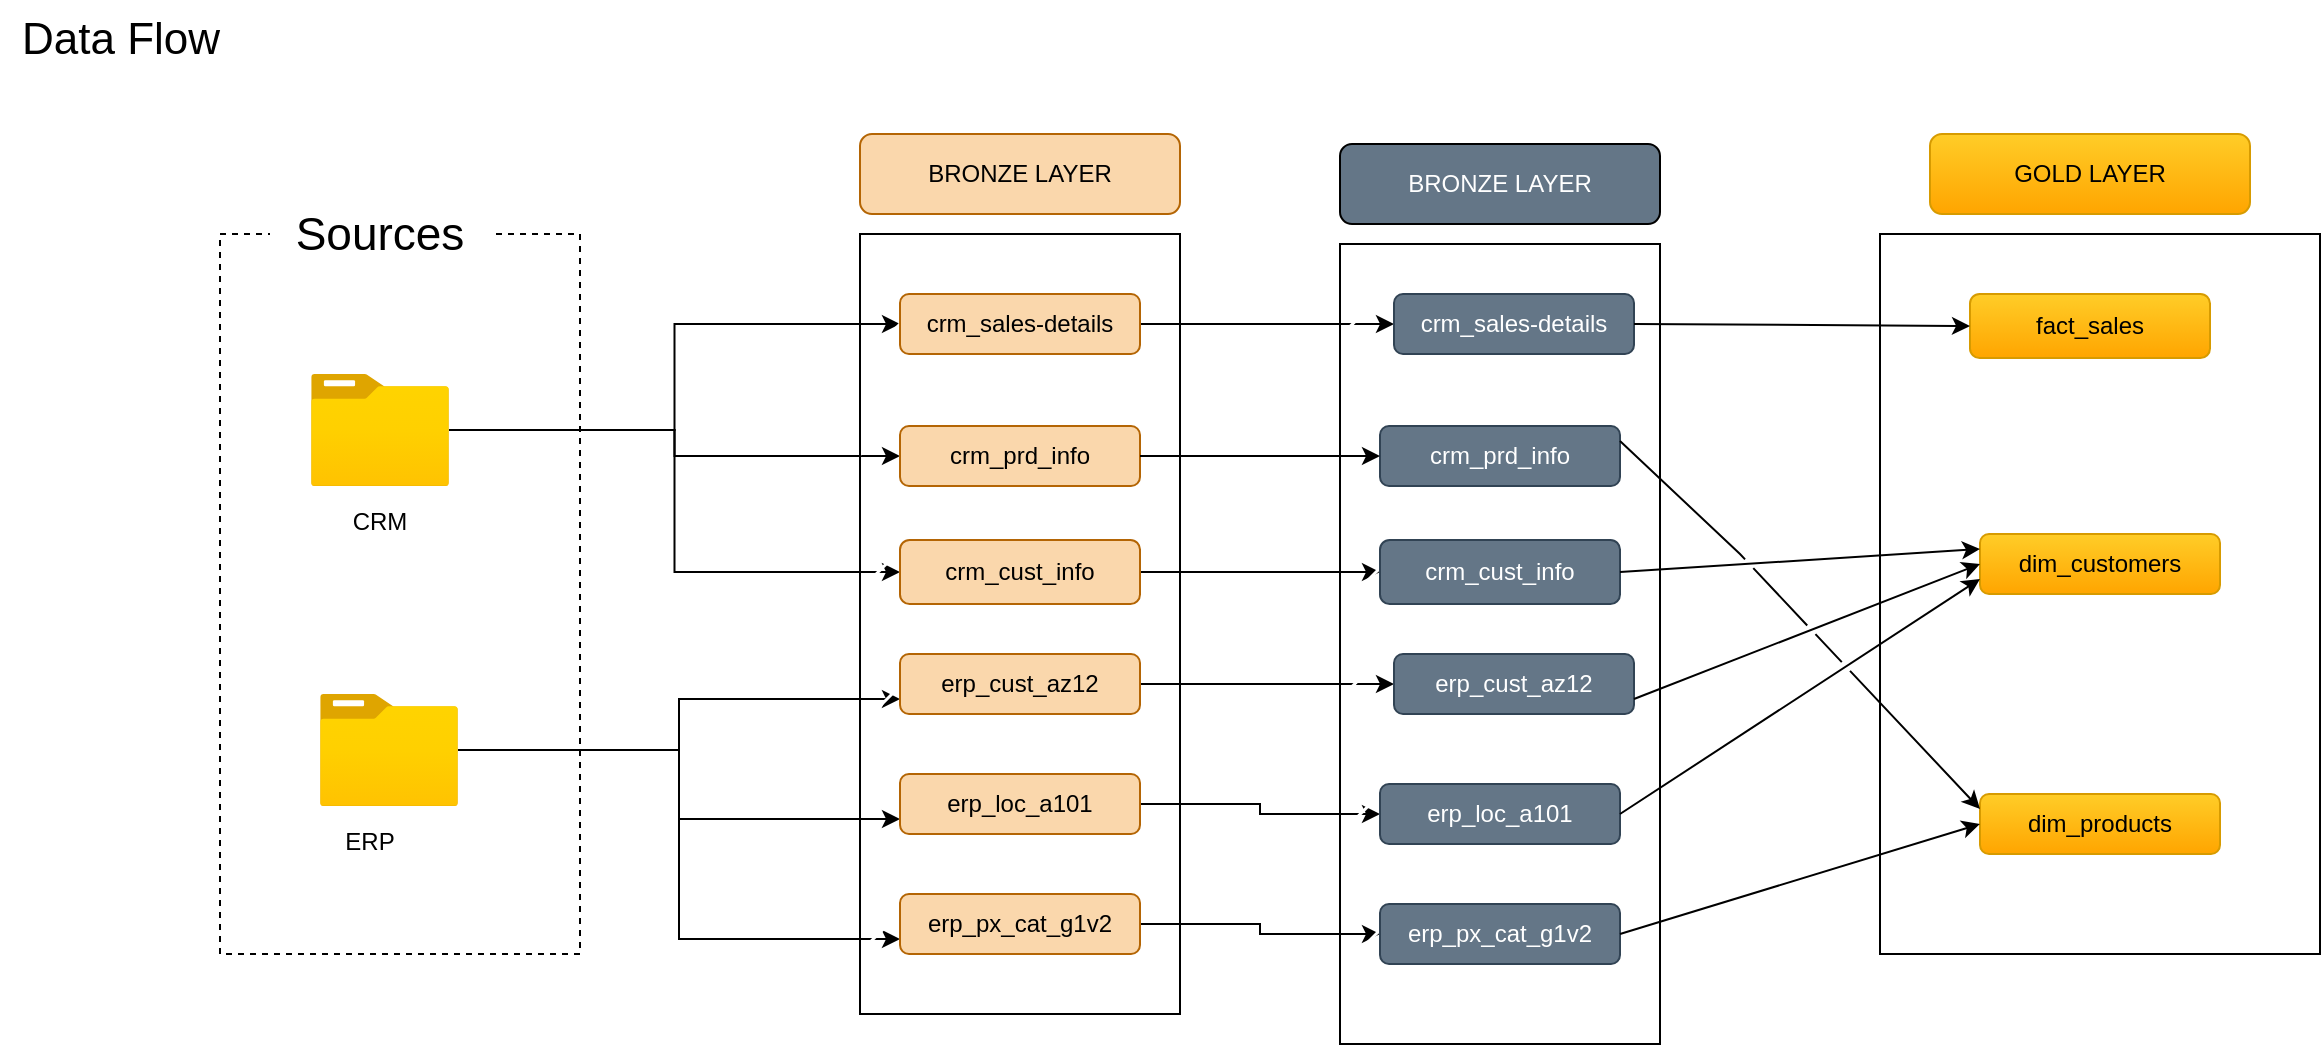 <mxfile version="26.2.15">
  <diagram name="Page-1" id="1mJDodwC2UQsbR1L6zvY">
    <mxGraphModel dx="786" dy="516" grid="1" gridSize="10" guides="1" tooltips="1" connect="1" arrows="1" fold="1" page="1" pageScale="1" pageWidth="827" pageHeight="1169" math="0" shadow="0">
      <root>
        <mxCell id="0" />
        <mxCell id="1" parent="0" />
        <mxCell id="lgsPyOXCFTLLYFmnP0r0-1" value="" style="rounded=0;whiteSpace=wrap;html=1;fillColor=none;dashed=1;" parent="1" vertex="1">
          <mxGeometry x="120" y="120" width="180" height="360" as="geometry" />
        </mxCell>
        <mxCell id="lgsPyOXCFTLLYFmnP0r0-2" value="&lt;font style=&quot;font-size: 23px;&quot;&gt;Sources&lt;/font&gt;" style="rounded=1;whiteSpace=wrap;html=1;strokeColor=none;" parent="1" vertex="1">
          <mxGeometry x="145" y="100" width="110" height="40" as="geometry" />
        </mxCell>
        <mxCell id="lgsPyOXCFTLLYFmnP0r0-23" style="edgeStyle=orthogonalEdgeStyle;rounded=0;orthogonalLoop=1;jettySize=auto;html=1;entryX=0;entryY=0.5;entryDx=0;entryDy=0;" parent="1" source="lgsPyOXCFTLLYFmnP0r0-3" target="lgsPyOXCFTLLYFmnP0r0-16" edge="1">
          <mxGeometry relative="1" as="geometry" />
        </mxCell>
        <mxCell id="lgsPyOXCFTLLYFmnP0r0-24" style="edgeStyle=orthogonalEdgeStyle;rounded=0;orthogonalLoop=1;jettySize=auto;html=1;" parent="1" source="lgsPyOXCFTLLYFmnP0r0-3" target="lgsPyOXCFTLLYFmnP0r0-17" edge="1">
          <mxGeometry relative="1" as="geometry" />
        </mxCell>
        <mxCell id="lgsPyOXCFTLLYFmnP0r0-25" style="edgeStyle=orthogonalEdgeStyle;rounded=0;orthogonalLoop=1;jettySize=auto;html=1;entryX=0;entryY=0.5;entryDx=0;entryDy=0;" parent="1" source="lgsPyOXCFTLLYFmnP0r0-3" target="lgsPyOXCFTLLYFmnP0r0-18" edge="1">
          <mxGeometry relative="1" as="geometry" />
        </mxCell>
        <mxCell id="lgsPyOXCFTLLYFmnP0r0-3" value="" style="image;aspect=fixed;html=1;points=[];align=center;fontSize=12;image=img/lib/azure2/general/Folder_Blank.svg;" parent="1" vertex="1">
          <mxGeometry x="165.5" y="190" width="69" height="56.0" as="geometry" />
        </mxCell>
        <mxCell id="lgsPyOXCFTLLYFmnP0r0-26" style="edgeStyle=orthogonalEdgeStyle;rounded=0;orthogonalLoop=1;jettySize=auto;html=1;entryX=0;entryY=0.75;entryDx=0;entryDy=0;" parent="1" source="lgsPyOXCFTLLYFmnP0r0-4" target="lgsPyOXCFTLLYFmnP0r0-19" edge="1">
          <mxGeometry relative="1" as="geometry" />
        </mxCell>
        <mxCell id="lgsPyOXCFTLLYFmnP0r0-27" style="edgeStyle=orthogonalEdgeStyle;rounded=0;orthogonalLoop=1;jettySize=auto;html=1;entryX=0;entryY=0.75;entryDx=0;entryDy=0;" parent="1" source="lgsPyOXCFTLLYFmnP0r0-4" target="lgsPyOXCFTLLYFmnP0r0-20" edge="1">
          <mxGeometry relative="1" as="geometry" />
        </mxCell>
        <mxCell id="lgsPyOXCFTLLYFmnP0r0-28" style="edgeStyle=orthogonalEdgeStyle;rounded=0;orthogonalLoop=1;jettySize=auto;html=1;entryX=0;entryY=0.75;entryDx=0;entryDy=0;" parent="1" source="lgsPyOXCFTLLYFmnP0r0-4" target="lgsPyOXCFTLLYFmnP0r0-22" edge="1">
          <mxGeometry relative="1" as="geometry" />
        </mxCell>
        <mxCell id="lgsPyOXCFTLLYFmnP0r0-4" value="" style="image;aspect=fixed;html=1;points=[];align=center;fontSize=12;image=img/lib/azure2/general/Folder_Blank.svg;" parent="1" vertex="1">
          <mxGeometry x="170" y="350" width="69" height="56.0" as="geometry" />
        </mxCell>
        <mxCell id="lgsPyOXCFTLLYFmnP0r0-6" value="ERP" style="whiteSpace=wrap;html=1;verticalAlign=top;labelBackgroundColor=default;strokeColor=none;" parent="1" vertex="1">
          <mxGeometry x="170" y="410" width="50" height="20" as="geometry" />
        </mxCell>
        <mxCell id="lgsPyOXCFTLLYFmnP0r0-11" value="CRM" style="whiteSpace=wrap;html=1;verticalAlign=top;labelBackgroundColor=default;strokeColor=none;" parent="1" vertex="1">
          <mxGeometry x="168" y="250" width="64" height="20" as="geometry" />
        </mxCell>
        <mxCell id="lgsPyOXCFTLLYFmnP0r0-14" value="" style="rounded=0;whiteSpace=wrap;html=1;fillStyle=hatch;" parent="1" vertex="1">
          <mxGeometry x="440" y="120" width="160" height="390" as="geometry" />
        </mxCell>
        <mxCell id="lgsPyOXCFTLLYFmnP0r0-15" value="BRONZE LAYER" style="rounded=1;whiteSpace=wrap;html=1;fillColor=#647687;strokeColor=default;fontColor=#ffffff;" parent="1" vertex="1">
          <mxGeometry x="680" y="75" width="160" height="40" as="geometry" />
        </mxCell>
        <mxCell id="GjvaQLcrxtEalhyeeRgq-12" style="edgeStyle=orthogonalEdgeStyle;rounded=0;orthogonalLoop=1;jettySize=auto;html=1;exitX=1;exitY=0.5;exitDx=0;exitDy=0;" parent="1" source="lgsPyOXCFTLLYFmnP0r0-16" target="GjvaQLcrxtEalhyeeRgq-3" edge="1">
          <mxGeometry relative="1" as="geometry" />
        </mxCell>
        <mxCell id="lgsPyOXCFTLLYFmnP0r0-16" value="crm_cust_info" style="rounded=1;whiteSpace=wrap;html=1;fillColor=#fad7ac;strokeColor=#b46504;" parent="1" vertex="1">
          <mxGeometry x="460" y="273" width="120" height="32" as="geometry" />
        </mxCell>
        <mxCell id="lgsPyOXCFTLLYFmnP0r0-17" value="crm_prd_info" style="rounded=1;whiteSpace=wrap;html=1;fillColor=#fad7ac;strokeColor=#b46504;" parent="1" vertex="1">
          <mxGeometry x="460" y="216" width="120" height="30" as="geometry" />
        </mxCell>
        <mxCell id="GjvaQLcrxtEalhyeeRgq-19" style="edgeStyle=orthogonalEdgeStyle;rounded=0;orthogonalLoop=1;jettySize=auto;html=1;exitX=1;exitY=0.5;exitDx=0;exitDy=0;entryX=0;entryY=0.5;entryDx=0;entryDy=0;" parent="1" source="lgsPyOXCFTLLYFmnP0r0-18" target="GjvaQLcrxtEalhyeeRgq-5" edge="1">
          <mxGeometry relative="1" as="geometry" />
        </mxCell>
        <mxCell id="lgsPyOXCFTLLYFmnP0r0-18" value="crm_sales-details" style="rounded=1;whiteSpace=wrap;html=1;fillColor=#fad7ac;strokeColor=#b46504;" parent="1" vertex="1">
          <mxGeometry x="460" y="150" width="120" height="30" as="geometry" />
        </mxCell>
        <mxCell id="GjvaQLcrxtEalhyeeRgq-23" style="edgeStyle=orthogonalEdgeStyle;rounded=0;orthogonalLoop=1;jettySize=auto;html=1;exitX=1;exitY=0.5;exitDx=0;exitDy=0;entryX=0;entryY=0.5;entryDx=0;entryDy=0;" parent="1" source="lgsPyOXCFTLLYFmnP0r0-19" target="GjvaQLcrxtEalhyeeRgq-6" edge="1">
          <mxGeometry relative="1" as="geometry" />
        </mxCell>
        <mxCell id="lgsPyOXCFTLLYFmnP0r0-19" value="erp_cust_az12" style="rounded=1;whiteSpace=wrap;html=1;fillColor=#fad7ac;strokeColor=#b46504;" parent="1" vertex="1">
          <mxGeometry x="460" y="330" width="120" height="30" as="geometry" />
        </mxCell>
        <mxCell id="GjvaQLcrxtEalhyeeRgq-24" style="edgeStyle=orthogonalEdgeStyle;rounded=0;orthogonalLoop=1;jettySize=auto;html=1;exitX=1;exitY=0.5;exitDx=0;exitDy=0;entryX=0;entryY=0.5;entryDx=0;entryDy=0;" parent="1" source="lgsPyOXCFTLLYFmnP0r0-20" target="GjvaQLcrxtEalhyeeRgq-7" edge="1">
          <mxGeometry relative="1" as="geometry" />
        </mxCell>
        <mxCell id="lgsPyOXCFTLLYFmnP0r0-20" value="erp_loc_a101" style="rounded=1;whiteSpace=wrap;html=1;fillColor=#fad7ac;strokeColor=#b46504;" parent="1" vertex="1">
          <mxGeometry x="460" y="390" width="120" height="30" as="geometry" />
        </mxCell>
        <mxCell id="lgsPyOXCFTLLYFmnP0r0-21" style="edgeStyle=orthogonalEdgeStyle;rounded=0;orthogonalLoop=1;jettySize=auto;html=1;exitX=0.5;exitY=1;exitDx=0;exitDy=0;" parent="1" source="lgsPyOXCFTLLYFmnP0r0-19" target="lgsPyOXCFTLLYFmnP0r0-19" edge="1">
          <mxGeometry relative="1" as="geometry" />
        </mxCell>
        <mxCell id="GjvaQLcrxtEalhyeeRgq-25" style="edgeStyle=orthogonalEdgeStyle;rounded=0;orthogonalLoop=1;jettySize=auto;html=1;exitX=1;exitY=0.5;exitDx=0;exitDy=0;entryX=0;entryY=0.5;entryDx=0;entryDy=0;" parent="1" source="lgsPyOXCFTLLYFmnP0r0-22" target="GjvaQLcrxtEalhyeeRgq-9" edge="1">
          <mxGeometry relative="1" as="geometry" />
        </mxCell>
        <mxCell id="lgsPyOXCFTLLYFmnP0r0-22" value="erp_px_cat_g1v2" style="rounded=1;whiteSpace=wrap;html=1;fillColor=#fad7ac;strokeColor=#b46504;" parent="1" vertex="1">
          <mxGeometry x="460" y="450" width="120" height="30" as="geometry" />
        </mxCell>
        <mxCell id="GjvaQLcrxtEalhyeeRgq-1" value="" style="rounded=0;whiteSpace=wrap;html=1;fillStyle=hatch;" parent="1" vertex="1">
          <mxGeometry x="680" y="125" width="160" height="400" as="geometry" />
        </mxCell>
        <mxCell id="GjvaQLcrxtEalhyeeRgq-2" value="BRONZE LAYER" style="rounded=1;whiteSpace=wrap;html=1;fillColor=#fad7ac;strokeColor=#b46504;" parent="1" vertex="1">
          <mxGeometry x="440" y="70" width="160" height="40" as="geometry" />
        </mxCell>
        <mxCell id="GjvaQLcrxtEalhyeeRgq-3" value="crm_cust_info" style="rounded=1;whiteSpace=wrap;html=1;fillColor=#647687;strokeColor=#314354;fontColor=#ffffff;" parent="1" vertex="1">
          <mxGeometry x="700" y="273" width="120" height="32" as="geometry" />
        </mxCell>
        <mxCell id="GjvaQLcrxtEalhyeeRgq-5" value="crm_sales-details" style="rounded=1;whiteSpace=wrap;html=1;fillColor=#647687;fontColor=#ffffff;strokeColor=#314354;" parent="1" vertex="1">
          <mxGeometry x="707" y="150" width="120" height="30" as="geometry" />
        </mxCell>
        <mxCell id="GjvaQLcrxtEalhyeeRgq-6" value="erp_cust_az12" style="rounded=1;whiteSpace=wrap;html=1;fillColor=#647687;fontColor=#ffffff;strokeColor=#314354;" parent="1" vertex="1">
          <mxGeometry x="707" y="330" width="120" height="30" as="geometry" />
        </mxCell>
        <mxCell id="GjvaQLcrxtEalhyeeRgq-7" value="erp_loc_a101" style="rounded=1;whiteSpace=wrap;html=1;fillColor=#647687;fontColor=#ffffff;strokeColor=#314354;" parent="1" vertex="1">
          <mxGeometry x="700" y="395" width="120" height="30" as="geometry" />
        </mxCell>
        <mxCell id="GjvaQLcrxtEalhyeeRgq-8" style="edgeStyle=orthogonalEdgeStyle;rounded=0;orthogonalLoop=1;jettySize=auto;html=1;exitX=0.5;exitY=1;exitDx=0;exitDy=0;" parent="1" source="GjvaQLcrxtEalhyeeRgq-6" target="GjvaQLcrxtEalhyeeRgq-6" edge="1">
          <mxGeometry relative="1" as="geometry" />
        </mxCell>
        <mxCell id="GjvaQLcrxtEalhyeeRgq-9" value="erp_px_cat_g1v2" style="rounded=1;whiteSpace=wrap;html=1;fillColor=#647687;fontColor=#ffffff;strokeColor=#314354;" parent="1" vertex="1">
          <mxGeometry x="700" y="455" width="120" height="30" as="geometry" />
        </mxCell>
        <mxCell id="GjvaQLcrxtEalhyeeRgq-11" value="crm_prd_info" style="rounded=1;whiteSpace=wrap;html=1;fillColor=#647687;strokeColor=#314354;fontColor=#ffffff;" parent="1" vertex="1">
          <mxGeometry x="700" y="216" width="120" height="30" as="geometry" />
        </mxCell>
        <mxCell id="GjvaQLcrxtEalhyeeRgq-16" style="edgeStyle=orthogonalEdgeStyle;rounded=0;orthogonalLoop=1;jettySize=auto;html=1;exitX=1;exitY=0.5;exitDx=0;exitDy=0;entryX=0;entryY=0.5;entryDx=0;entryDy=0;" parent="1" source="lgsPyOXCFTLLYFmnP0r0-17" target="GjvaQLcrxtEalhyeeRgq-11" edge="1">
          <mxGeometry relative="1" as="geometry">
            <mxPoint x="680" y="231" as="targetPoint" />
          </mxGeometry>
        </mxCell>
        <mxCell id="obWKJQxBnImDNwwpL4k1-1" value="GOLD LAYER" style="rounded=1;whiteSpace=wrap;html=1;fillColor=#ffcd28;gradientColor=#ffa500;strokeColor=#d79b00;" parent="1" vertex="1">
          <mxGeometry x="975" y="70" width="160" height="40" as="geometry" />
        </mxCell>
        <mxCell id="obWKJQxBnImDNwwpL4k1-2" value="" style="rounded=0;whiteSpace=wrap;html=1;fillStyle=hatch;" parent="1" vertex="1">
          <mxGeometry x="950" y="120" width="220" height="360" as="geometry" />
        </mxCell>
        <mxCell id="obWKJQxBnImDNwwpL4k1-3" value="fact_sales" style="rounded=1;whiteSpace=wrap;html=1;fillColor=#ffcd28;gradientColor=#ffa500;strokeColor=#d79b00;" parent="1" vertex="1">
          <mxGeometry x="995" y="150" width="120" height="32" as="geometry" />
        </mxCell>
        <mxCell id="obWKJQxBnImDNwwpL4k1-4" value="dim_products" style="rounded=1;whiteSpace=wrap;html=1;fillColor=#ffcd28;gradientColor=#ffa500;strokeColor=#d79b00;" parent="1" vertex="1">
          <mxGeometry x="1000" y="400" width="120" height="30" as="geometry" />
        </mxCell>
        <mxCell id="obWKJQxBnImDNwwpL4k1-7" style="edgeStyle=orthogonalEdgeStyle;rounded=0;orthogonalLoop=1;jettySize=auto;html=1;exitX=0.5;exitY=1;exitDx=0;exitDy=0;" parent="1" edge="1">
          <mxGeometry relative="1" as="geometry">
            <mxPoint x="1040" y="425" as="sourcePoint" />
            <mxPoint x="1040" y="425" as="targetPoint" />
          </mxGeometry>
        </mxCell>
        <mxCell id="obWKJQxBnImDNwwpL4k1-9" value="dim_customers" style="rounded=1;whiteSpace=wrap;html=1;fillColor=#ffcd28;gradientColor=#ffa500;strokeColor=#d79b00;" parent="1" vertex="1">
          <mxGeometry x="1000" y="270" width="120" height="30" as="geometry" />
        </mxCell>
        <mxCell id="obWKJQxBnImDNwwpL4k1-11" value="" style="endArrow=classic;html=1;rounded=0;exitX=1;exitY=0.5;exitDx=0;exitDy=0;entryX=0;entryY=0.25;entryDx=0;entryDy=0;" parent="1" source="GjvaQLcrxtEalhyeeRgq-3" target="obWKJQxBnImDNwwpL4k1-9" edge="1">
          <mxGeometry width="50" height="50" relative="1" as="geometry">
            <mxPoint x="870" y="290" as="sourcePoint" />
            <mxPoint x="920" y="240" as="targetPoint" />
          </mxGeometry>
        </mxCell>
        <mxCell id="obWKJQxBnImDNwwpL4k1-12" value="" style="endArrow=classic;html=1;rounded=0;exitX=1;exitY=0.75;exitDx=0;exitDy=0;entryX=0;entryY=0.5;entryDx=0;entryDy=0;" parent="1" source="GjvaQLcrxtEalhyeeRgq-6" target="obWKJQxBnImDNwwpL4k1-9" edge="1">
          <mxGeometry width="50" height="50" relative="1" as="geometry">
            <mxPoint x="870" y="290" as="sourcePoint" />
            <mxPoint x="920" y="240" as="targetPoint" />
          </mxGeometry>
        </mxCell>
        <mxCell id="obWKJQxBnImDNwwpL4k1-13" value="" style="endArrow=classic;html=1;rounded=0;exitX=1;exitY=0.5;exitDx=0;exitDy=0;entryX=0;entryY=0.75;entryDx=0;entryDy=0;" parent="1" source="GjvaQLcrxtEalhyeeRgq-7" target="obWKJQxBnImDNwwpL4k1-9" edge="1">
          <mxGeometry width="50" height="50" relative="1" as="geometry">
            <mxPoint x="819" y="369" as="sourcePoint" />
            <mxPoint x="1000" y="330" as="targetPoint" />
          </mxGeometry>
        </mxCell>
        <mxCell id="obWKJQxBnImDNwwpL4k1-14" value="" style="endArrow=classic;html=1;rounded=0;entryX=0;entryY=0.5;entryDx=0;entryDy=0;exitX=1;exitY=0.5;exitDx=0;exitDy=0;" parent="1" source="GjvaQLcrxtEalhyeeRgq-5" target="obWKJQxBnImDNwwpL4k1-3" edge="1">
          <mxGeometry width="50" height="50" relative="1" as="geometry">
            <mxPoint x="700" y="290" as="sourcePoint" />
            <mxPoint x="750" y="240" as="targetPoint" />
          </mxGeometry>
        </mxCell>
        <mxCell id="obWKJQxBnImDNwwpL4k1-16" value="" style="endArrow=classic;html=1;rounded=0;exitX=1;exitY=0.25;exitDx=0;exitDy=0;entryX=0;entryY=0.25;entryDx=0;entryDy=0;jumpStyle=gap;" parent="1" source="GjvaQLcrxtEalhyeeRgq-11" target="obWKJQxBnImDNwwpL4k1-4" edge="1">
          <mxGeometry width="50" height="50" relative="1" as="geometry">
            <mxPoint x="760" y="290" as="sourcePoint" />
            <mxPoint x="810" y="240" as="targetPoint" />
            <Array as="points">
              <mxPoint x="880" y="280" />
            </Array>
          </mxGeometry>
        </mxCell>
        <mxCell id="obWKJQxBnImDNwwpL4k1-17" value="" style="endArrow=classic;html=1;rounded=0;exitX=1;exitY=0.5;exitDx=0;exitDy=0;entryX=0;entryY=0.5;entryDx=0;entryDy=0;" parent="1" source="GjvaQLcrxtEalhyeeRgq-9" target="obWKJQxBnImDNwwpL4k1-4" edge="1">
          <mxGeometry width="50" height="50" relative="1" as="geometry">
            <mxPoint x="780" y="296" as="sourcePoint" />
            <mxPoint x="960" y="480" as="targetPoint" />
          </mxGeometry>
        </mxCell>
        <mxCell id="WyPcA8iga-ueXBj4y1V3-1" value="&lt;font style=&quot;font-size: 22px;&quot;&gt;Data Flow&lt;/font&gt;" style="text;html=1;align=center;verticalAlign=middle;resizable=0;points=[];autosize=1;strokeColor=none;fillColor=none;" vertex="1" parent="1">
          <mxGeometry x="10" y="3" width="120" height="40" as="geometry" />
        </mxCell>
      </root>
    </mxGraphModel>
  </diagram>
</mxfile>
